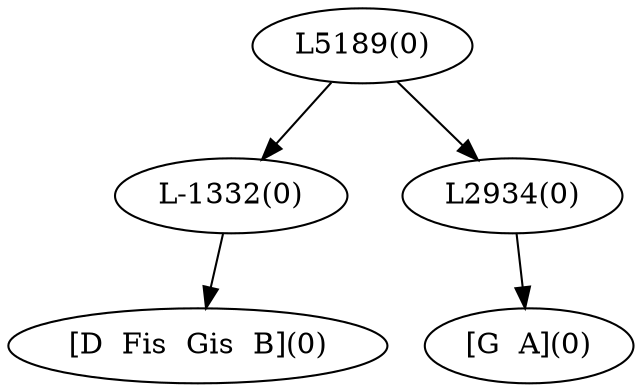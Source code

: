 digraph sample{
"L-1332(0)"->"[D  Fis  Gis  B](0)"
"L2934(0)"->"[G  A](0)"
"L5189(0)"->"L-1332(0)"
"L5189(0)"->"L2934(0)"
{rank = min; "L5189(0)"}
{rank = same; "L-1332(0)"; "L2934(0)";}
{rank = max; "[D  Fis  Gis  B](0)"; "[G  A](0)";}
}